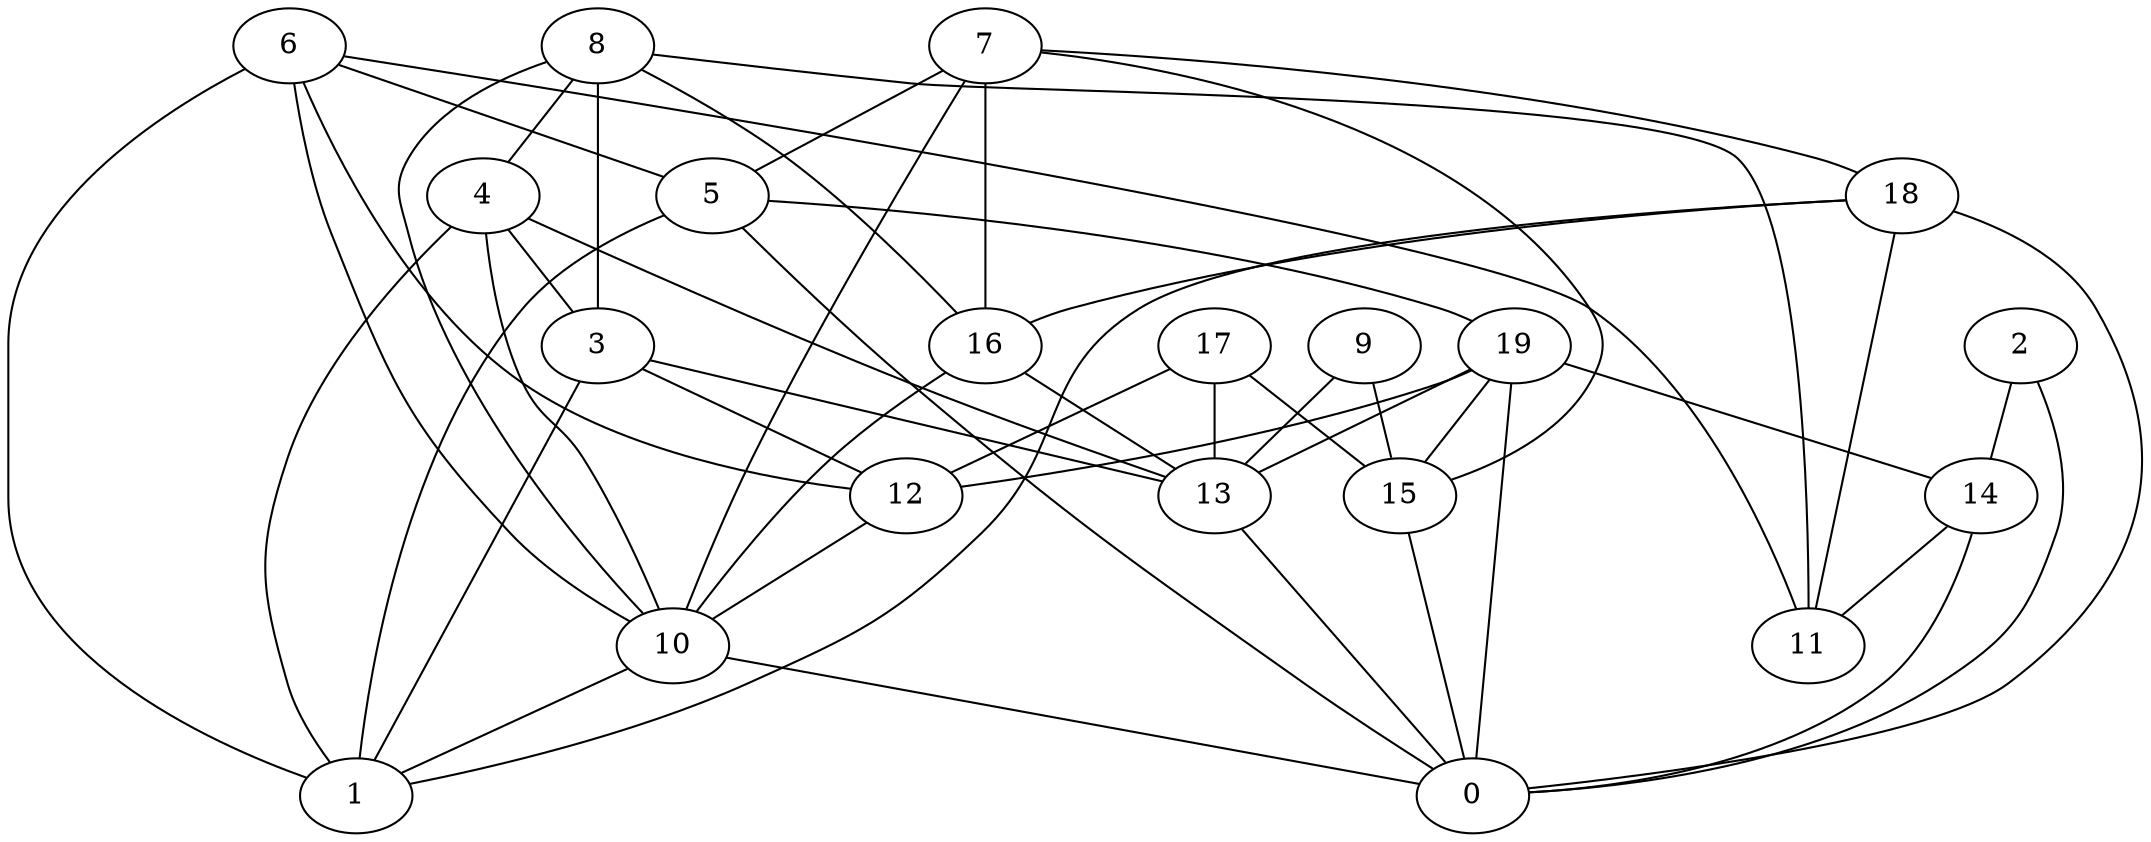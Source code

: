digraph GG_graph {

subgraph G_graph {
edge [color = black]
"14" -> "0" [dir = none]
"18" -> "1" [dir = none]
"5" -> "0" [dir = none]
"10" -> "0" [dir = none]
"17" -> "15" [dir = none]
"7" -> "5" [dir = none]
"15" -> "0" [dir = none]
"13" -> "0" [dir = none]
"19" -> "12" [dir = none]
"19" -> "0" [dir = none]
"6" -> "10" [dir = none]
"9" -> "13" [dir = none]
"8" -> "11" [dir = none]
"8" -> "3" [dir = none]
"3" -> "1" [dir = none]
"3" -> "13" [dir = none]
"16" -> "13" [dir = none]
"4" -> "10" [dir = none]
"2" -> "0" [dir = none]
"8" -> "16" [dir = none]
"3" -> "12" [dir = none]
"4" -> "3" [dir = none]
"6" -> "12" [dir = none]
"18" -> "16" [dir = none]
"7" -> "16" [dir = none]
"6" -> "5" [dir = none]
"7" -> "15" [dir = none]
"19" -> "14" [dir = none]
"4" -> "13" [dir = none]
"19" -> "13" [dir = none]
"10" -> "1" [dir = none]
"12" -> "10" [dir = none]
"5" -> "1" [dir = none]
"9" -> "15" [dir = none]
"17" -> "13" [dir = none]
"2" -> "14" [dir = none]
"8" -> "10" [dir = none]
"18" -> "11" [dir = none]
"7" -> "10" [dir = none]
"7" -> "18" [dir = none]
"6" -> "11" [dir = none]
"16" -> "10" [dir = none]
"8" -> "4" [dir = none]
"4" -> "1" [dir = none]
"19" -> "15" [dir = none]
"14" -> "11" [dir = none]
"17" -> "12" [dir = none]
"5" -> "19" [dir = none]
"6" -> "1" [dir = none]
"18" -> "0" [dir = none]
}

}
